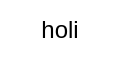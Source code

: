 <mxfile version="24.0.5" type="github">
  <diagram name="Page-1" id="KbtIwecLG_zHqrRFHZ9W">
    <mxGraphModel dx="1364" dy="795" grid="1" gridSize="10" guides="1" tooltips="1" connect="1" arrows="1" fold="1" page="1" pageScale="1" pageWidth="850" pageHeight="1100" math="0" shadow="0">
      <root>
        <mxCell id="0" />
        <mxCell id="1" parent="0" />
        <mxCell id="YINtNznH3ke3AeCRsm84-1" value="holi" style="text;html=1;align=center;verticalAlign=middle;whiteSpace=wrap;rounded=0;" vertex="1" parent="1">
          <mxGeometry x="320" y="470" width="60" height="30" as="geometry" />
        </mxCell>
      </root>
    </mxGraphModel>
  </diagram>
</mxfile>
